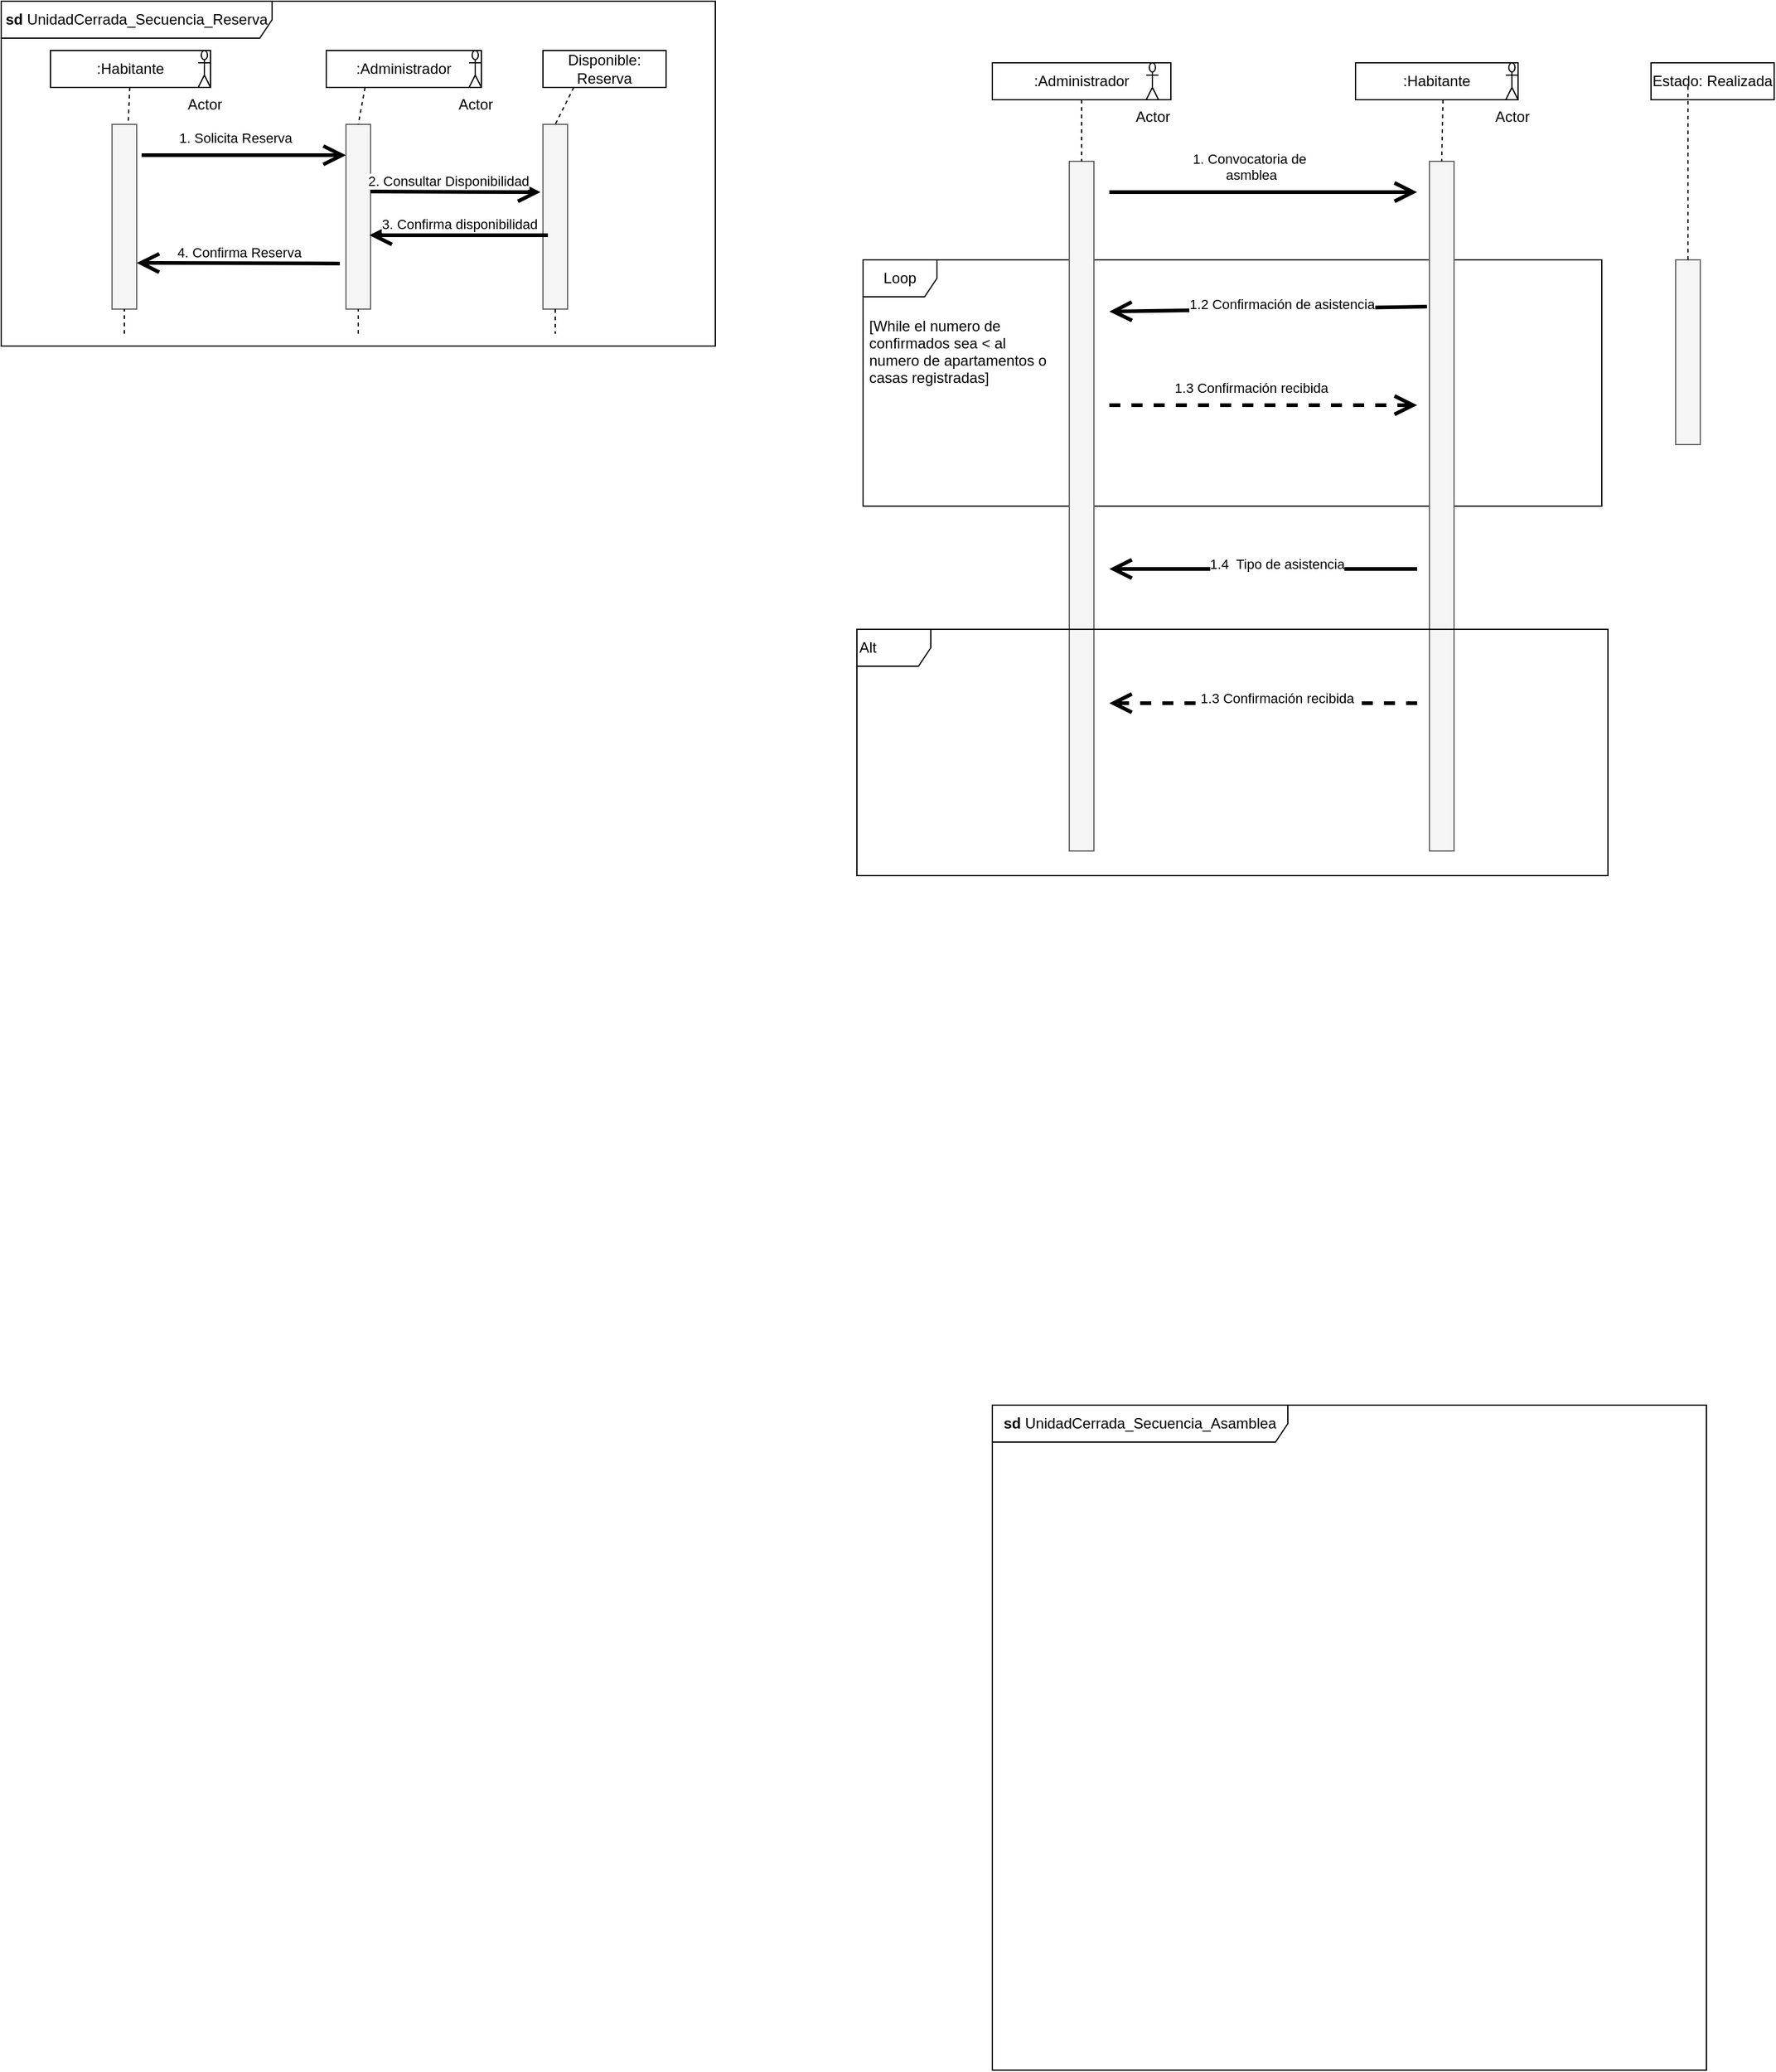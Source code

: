 <mxfile version="13.7.2" type="github" pages="5">
  <diagram id="IByfszgsPYmH7Z33qqJC" name="sd Reserva">
    <mxGraphModel dx="1102" dy="621" grid="1" gridSize="10" guides="1" tooltips="1" connect="1" arrows="1" fold="1" page="1" pageScale="1" pageWidth="827" pageHeight="1169" math="0" shadow="0">
      <root>
        <mxCell id="0" />
        <mxCell id="1" parent="0" />
        <mxCell id="T3ICBT90jM9kPvNU83P--27" value="Loop" style="shape=umlFrame;whiteSpace=wrap;html=1;" vertex="1" parent="1">
          <mxGeometry x="850" y="280" width="600" height="200" as="geometry" />
        </mxCell>
        <mxCell id="ECuL-u9GCJVW1QL4CKRL-1" value="&lt;b&gt;sd&lt;/b&gt; UnidadCerrada_Secuencia_Reserva" style="shape=umlFrame;whiteSpace=wrap;html=1;width=220;height=30;" vertex="1" parent="1">
          <mxGeometry x="150" y="70" width="580" height="280" as="geometry" />
        </mxCell>
        <mxCell id="ECuL-u9GCJVW1QL4CKRL-2" value=":Habitante" style="shape=rect;html=1;whiteSpace=wrap;align=center;" vertex="1" parent="1">
          <mxGeometry x="190" y="110" width="130" height="30" as="geometry" />
        </mxCell>
        <mxCell id="ECuL-u9GCJVW1QL4CKRL-3" value=":Administrador" style="shape=rect;html=1;whiteSpace=wrap;align=center;" vertex="1" parent="1">
          <mxGeometry x="414" y="110" width="126" height="30" as="geometry" />
        </mxCell>
        <mxCell id="ECuL-u9GCJVW1QL4CKRL-4" value="" style="shape=rect;fillColor=#f5f5f5;html=1;strokeColor=#666666;fontColor=#333333;" vertex="1" parent="1">
          <mxGeometry x="240" y="170" width="20" height="150" as="geometry" />
        </mxCell>
        <mxCell id="ECuL-u9GCJVW1QL4CKRL-5" value="" style="edgeStyle=none;dashed=1;endArrow=none;html=1;" edge="1" parent="1" source="ECuL-u9GCJVW1QL4CKRL-2" target="ECuL-u9GCJVW1QL4CKRL-4">
          <mxGeometry relative="1" as="geometry" />
        </mxCell>
        <mxCell id="ECuL-u9GCJVW1QL4CKRL-6" value="1. Solicita Reserva" style="edgeStyle=none;html=1;endArrow=open;endSize=12;strokeWidth=3;verticalAlign=bottom;entryX=0;entryY=0.167;entryDx=0;entryDy=0;entryPerimeter=0;exitX=1.2;exitY=0.167;exitDx=0;exitDy=0;exitPerimeter=0;" edge="1" parent="1" source="ECuL-u9GCJVW1QL4CKRL-4" target="ECuL-u9GCJVW1QL4CKRL-7">
          <mxGeometry x="-0.084" y="5" width="160" relative="1" as="geometry">
            <mxPoint x="260" y="240" as="sourcePoint" />
            <mxPoint x="420" y="240" as="targetPoint" />
            <mxPoint as="offset" />
          </mxGeometry>
        </mxCell>
        <mxCell id="ECuL-u9GCJVW1QL4CKRL-7" value="" style="shape=rect;fillColor=#f5f5f5;html=1;strokeColor=#666666;fontColor=#333333;" vertex="1" parent="1">
          <mxGeometry x="430" y="170" width="20" height="150" as="geometry" />
        </mxCell>
        <mxCell id="ECuL-u9GCJVW1QL4CKRL-8" value="" style="edgeStyle=none;dashed=1;endArrow=none;html=1;exitX=0.25;exitY=1;exitDx=0;exitDy=0;entryX=0.5;entryY=0;entryDx=0;entryDy=0;" edge="1" parent="1" source="ECuL-u9GCJVW1QL4CKRL-3" target="ECuL-u9GCJVW1QL4CKRL-7">
          <mxGeometry relative="1" as="geometry">
            <mxPoint x="260" y="150" as="sourcePoint" />
            <mxPoint x="439" y="160" as="targetPoint" />
          </mxGeometry>
        </mxCell>
        <mxCell id="ECuL-u9GCJVW1QL4CKRL-9" value="4. Confirma Reserva" style="edgeStyle=none;html=1;endArrow=open;endSize=12;strokeWidth=3;verticalAlign=bottom;entryX=1;entryY=0.75;entryDx=0;entryDy=0;" edge="1" parent="1" target="ECuL-u9GCJVW1QL4CKRL-4">
          <mxGeometry width="160" relative="1" as="geometry">
            <mxPoint x="425" y="283" as="sourcePoint" />
            <mxPoint x="450" y="370" as="targetPoint" />
          </mxGeometry>
        </mxCell>
        <mxCell id="ECuL-u9GCJVW1QL4CKRL-10" value="Disponible: Reserva" style="shape=rect;html=1;whiteSpace=wrap;align=center;" vertex="1" parent="1">
          <mxGeometry x="590" y="110" width="100" height="30" as="geometry" />
        </mxCell>
        <mxCell id="ECuL-u9GCJVW1QL4CKRL-11" value="" style="shape=rect;fillColor=#f5f5f5;html=1;strokeColor=#666666;fontColor=#333333;" vertex="1" parent="1">
          <mxGeometry x="590" y="170" width="20" height="150" as="geometry" />
        </mxCell>
        <mxCell id="ECuL-u9GCJVW1QL4CKRL-12" value="" style="edgeStyle=none;dashed=1;endArrow=none;html=1;exitX=0.25;exitY=1;exitDx=0;exitDy=0;entryX=0.5;entryY=0;entryDx=0;entryDy=0;" edge="1" parent="1" source="ECuL-u9GCJVW1QL4CKRL-10" target="ECuL-u9GCJVW1QL4CKRL-11">
          <mxGeometry relative="1" as="geometry">
            <mxPoint x="406" y="150" as="sourcePoint" />
            <mxPoint x="585" y="160" as="targetPoint" />
          </mxGeometry>
        </mxCell>
        <mxCell id="ECuL-u9GCJVW1QL4CKRL-13" value="2. Consultar Disponibilidad" style="edgeStyle=none;html=1;endArrow=open;endSize=12;strokeWidth=3;verticalAlign=bottom;entryX=-0.1;entryY=0.367;entryDx=0;entryDy=0;entryPerimeter=0;" edge="1" parent="1" target="ECuL-u9GCJVW1QL4CKRL-11">
          <mxGeometry x="-0.077" width="160" relative="1" as="geometry">
            <mxPoint x="450" y="224.5" as="sourcePoint" />
            <mxPoint x="580" y="224.5" as="targetPoint" />
            <mxPoint as="offset" />
          </mxGeometry>
        </mxCell>
        <mxCell id="ECuL-u9GCJVW1QL4CKRL-14" value="3. Confirma disponibilidad" style="edgeStyle=none;html=1;endArrow=open;endSize=12;strokeWidth=3;verticalAlign=bottom;entryX=0.95;entryY=0.6;entryDx=0;entryDy=0;entryPerimeter=0;exitX=0.2;exitY=0.6;exitDx=0;exitDy=0;exitPerimeter=0;" edge="1" parent="1" source="ECuL-u9GCJVW1QL4CKRL-11" target="ECuL-u9GCJVW1QL4CKRL-7">
          <mxGeometry width="160" relative="1" as="geometry">
            <mxPoint x="500" y="220" as="sourcePoint" />
            <mxPoint x="660" y="220" as="targetPoint" />
          </mxGeometry>
        </mxCell>
        <mxCell id="T3ICBT90jM9kPvNU83P--1" value="Actor" style="shape=umlActor;verticalLabelPosition=bottom;verticalAlign=top;html=1;outlineConnect=0;" vertex="1" parent="1">
          <mxGeometry x="310" y="110" width="10" height="30" as="geometry" />
        </mxCell>
        <mxCell id="T3ICBT90jM9kPvNU83P--2" value="Actor" style="shape=umlActor;verticalLabelPosition=bottom;verticalAlign=top;html=1;outlineConnect=0;" vertex="1" parent="1">
          <mxGeometry x="530" y="110" width="10" height="30" as="geometry" />
        </mxCell>
        <mxCell id="T3ICBT90jM9kPvNU83P--3" value="&lt;b&gt;sd&lt;/b&gt; UnidadCerrada_Secuencia_Asamblea" style="shape=umlFrame;whiteSpace=wrap;html=1;width=240;height=30;" vertex="1" parent="1">
          <mxGeometry x="955" y="1210" width="580" height="540" as="geometry" />
        </mxCell>
        <mxCell id="T3ICBT90jM9kPvNU83P--4" value=":Administrador" style="shape=rect;html=1;whiteSpace=wrap;align=center;" vertex="1" parent="1">
          <mxGeometry x="955" y="120" width="145" height="30" as="geometry" />
        </mxCell>
        <mxCell id="T3ICBT90jM9kPvNU83P--5" value=":Habitante" style="shape=rect;html=1;whiteSpace=wrap;align=center;" vertex="1" parent="1">
          <mxGeometry x="1250" y="120" width="132" height="30" as="geometry" />
        </mxCell>
        <mxCell id="T3ICBT90jM9kPvNU83P--6" value="" style="shape=rect;html=1;fillColor=#f5f5f5;strokeColor=#666666;fontColor=#333333;" vertex="1" parent="1">
          <mxGeometry x="1017.5" y="200" width="20" height="560" as="geometry" />
        </mxCell>
        <mxCell id="T3ICBT90jM9kPvNU83P--7" value="" style="edgeStyle=none;dashed=1;endArrow=none;html=1;" edge="1" parent="1" source="T3ICBT90jM9kPvNU83P--4" target="T3ICBT90jM9kPvNU83P--6">
          <mxGeometry relative="1" as="geometry" />
        </mxCell>
        <mxCell id="T3ICBT90jM9kPvNU83P--8" value="1. Convocatoria de&amp;nbsp;&lt;br&gt;asmblea" style="edgeStyle=none;html=1;endArrow=open;endSize=12;strokeWidth=3;verticalAlign=bottom;" edge="1" parent="1">
          <mxGeometry x="-0.084" y="5" width="160" relative="1" as="geometry">
            <mxPoint x="1050" y="225" as="sourcePoint" />
            <mxPoint x="1300" y="225" as="targetPoint" />
            <mxPoint as="offset" />
          </mxGeometry>
        </mxCell>
        <mxCell id="T3ICBT90jM9kPvNU83P--9" value="" style="shape=rect;html=1;fillColor=#f5f5f5;strokeColor=#666666;fontColor=#333333;" vertex="1" parent="1">
          <mxGeometry x="1310" y="200" width="20" height="560" as="geometry" />
        </mxCell>
        <mxCell id="T3ICBT90jM9kPvNU83P--10" value="" style="edgeStyle=none;dashed=1;endArrow=none;html=1;exitX=0.25;exitY=1;exitDx=0;exitDy=0;entryX=0.5;entryY=0;entryDx=0;entryDy=0;" edge="1" parent="1" target="T3ICBT90jM9kPvNU83P--9">
          <mxGeometry relative="1" as="geometry">
            <mxPoint x="1321" y="150" as="sourcePoint" />
            <mxPoint x="1319" y="170" as="targetPoint" />
          </mxGeometry>
        </mxCell>
        <mxCell id="T3ICBT90jM9kPvNU83P--12" value="Estado: Realizada" style="shape=rect;html=1;whiteSpace=wrap;align=center;" vertex="1" parent="1">
          <mxGeometry x="1490" y="120" width="100" height="30" as="geometry" />
        </mxCell>
        <mxCell id="T3ICBT90jM9kPvNU83P--13" value="" style="shape=rect;fillColor=#f5f5f5;html=1;strokeColor=#666666;fontColor=#333333;" vertex="1" parent="1">
          <mxGeometry x="1510" y="280" width="20" height="150" as="geometry" />
        </mxCell>
        <mxCell id="T3ICBT90jM9kPvNU83P--14" value="" style="edgeStyle=none;dashed=1;endArrow=none;html=1;entryX=0.5;entryY=0;entryDx=0;entryDy=0;" edge="1" parent="1" target="T3ICBT90jM9kPvNU83P--13">
          <mxGeometry relative="1" as="geometry">
            <mxPoint x="1520" y="139" as="sourcePoint" />
            <mxPoint x="1465" y="170" as="targetPoint" />
          </mxGeometry>
        </mxCell>
        <mxCell id="T3ICBT90jM9kPvNU83P--17" value="Actor" style="shape=umlActor;verticalLabelPosition=bottom;verticalAlign=top;html=1;outlineConnect=0;" vertex="1" parent="1">
          <mxGeometry x="1080" y="120" width="10" height="30" as="geometry" />
        </mxCell>
        <mxCell id="T3ICBT90jM9kPvNU83P--18" value="Actor" style="shape=umlActor;verticalLabelPosition=bottom;verticalAlign=top;html=1;outlineConnect=0;" vertex="1" parent="1">
          <mxGeometry x="1372" y="120" width="10" height="30" as="geometry" />
        </mxCell>
        <mxCell id="T3ICBT90jM9kPvNU83P--21" value="" style="edgeStyle=none;dashed=1;endArrow=none;html=1;entryX=0.5;entryY=1;entryDx=0;entryDy=0;" edge="1" parent="1" target="ECuL-u9GCJVW1QL4CKRL-4">
          <mxGeometry relative="1" as="geometry">
            <mxPoint x="250" y="340" as="sourcePoint" />
            <mxPoint x="263.125" y="180" as="targetPoint" />
          </mxGeometry>
        </mxCell>
        <mxCell id="T3ICBT90jM9kPvNU83P--22" value="" style="edgeStyle=none;dashed=1;endArrow=none;html=1;entryX=0.5;entryY=1;entryDx=0;entryDy=0;" edge="1" parent="1" target="ECuL-u9GCJVW1QL4CKRL-7">
          <mxGeometry relative="1" as="geometry">
            <mxPoint x="440" y="340" as="sourcePoint" />
            <mxPoint x="273.125" y="190" as="targetPoint" />
          </mxGeometry>
        </mxCell>
        <mxCell id="T3ICBT90jM9kPvNU83P--23" value="" style="edgeStyle=none;dashed=1;endArrow=none;html=1;exitX=0.5;exitY=1;exitDx=0;exitDy=0;" edge="1" parent="1" source="ECuL-u9GCJVW1QL4CKRL-11">
          <mxGeometry relative="1" as="geometry">
            <mxPoint x="284.375" y="170" as="sourcePoint" />
            <mxPoint x="600" y="340" as="targetPoint" />
          </mxGeometry>
        </mxCell>
        <mxCell id="T3ICBT90jM9kPvNU83P--26" value="1.2 Confirmación de asistencia" style="edgeStyle=none;html=1;endArrow=open;endSize=12;strokeWidth=3;verticalAlign=bottom;" edge="1" parent="1">
          <mxGeometry x="-0.084" y="5" width="160" relative="1" as="geometry">
            <mxPoint x="1308" y="318" as="sourcePoint" />
            <mxPoint x="1050" y="322" as="targetPoint" />
            <mxPoint as="offset" />
          </mxGeometry>
        </mxCell>
        <mxCell id="T3ICBT90jM9kPvNU83P--28" value="[While el numero de &#xa;confirmados sea &lt; al &#xa;numero de apartamentos o&#xa;casas registradas]  " style="text;align=left;fontStyle=0;verticalAlign=top;spacingLeft=3;spacingRight=3;strokeColor=none;rotatable=0;points=[[0,0.5],[1,0.5]];portConstraint=eastwest;" vertex="1" parent="1">
          <mxGeometry x="850" y="320" width="170" height="150" as="geometry" />
        </mxCell>
        <mxCell id="T3ICBT90jM9kPvNU83P--29" value="1.3 Confirmación recibida" style="edgeStyle=none;html=1;endArrow=open;endSize=12;strokeWidth=3;verticalAlign=bottom;dashed=1;" edge="1" parent="1">
          <mxGeometry x="-0.084" y="5" width="160" relative="1" as="geometry">
            <mxPoint x="1050" y="398" as="sourcePoint" />
            <mxPoint x="1300" y="398" as="targetPoint" />
            <mxPoint as="offset" />
          </mxGeometry>
        </mxCell>
        <mxCell id="T3ICBT90jM9kPvNU83P--30" value="Alt" style="shape=umlFrame;whiteSpace=wrap;html=1;align=left;" vertex="1" parent="1">
          <mxGeometry x="845" y="580" width="610" height="200" as="geometry" />
        </mxCell>
        <mxCell id="T3ICBT90jM9kPvNU83P--31" value="1.4&amp;nbsp; Tipo de asistencia" style="edgeStyle=none;html=1;endArrow=open;endSize=12;strokeWidth=3;verticalAlign=bottom;" edge="1" parent="1">
          <mxGeometry x="-0.084" y="5" width="160" relative="1" as="geometry">
            <mxPoint x="1300" y="531" as="sourcePoint" />
            <mxPoint x="1050" y="531" as="targetPoint" />
            <mxPoint as="offset" />
          </mxGeometry>
        </mxCell>
        <mxCell id="T3ICBT90jM9kPvNU83P--32" value="1.3 Confirmación recibida" style="edgeStyle=none;html=1;endArrow=open;endSize=12;strokeWidth=3;verticalAlign=bottom;dashed=1;exitX=0.746;exitY=0.3;exitDx=0;exitDy=0;exitPerimeter=0;entryX=0.336;entryY=0.3;entryDx=0;entryDy=0;entryPerimeter=0;" edge="1" parent="1" source="T3ICBT90jM9kPvNU83P--30" target="T3ICBT90jM9kPvNU83P--30">
          <mxGeometry x="-0.084" y="5" width="160" relative="1" as="geometry">
            <mxPoint x="1060" y="408" as="sourcePoint" />
            <mxPoint x="1310" y="408" as="targetPoint" />
            <mxPoint as="offset" />
          </mxGeometry>
        </mxCell>
      </root>
    </mxGraphModel>
  </diagram>
  <diagram id="yh-tzPzn17W5D8__4sHy" name="sd Cancela Reserva">
    <mxGraphModel grid="1" gridSize="10" guides="1" tooltips="1" connect="1" arrows="1" page="1" fold="1" pageScale="1" pageWidth="827" pageHeight="1169" math="0" shadow="0">
      <root>
        <mxCell id="wSqZqBclXX3DSsfDVTRR-0" />
        <mxCell id="wSqZqBclXX3DSsfDVTRR-1" parent="wSqZqBclXX3DSsfDVTRR-0" />
        <mxCell id="mDjAnLP5M4NBwBjSUuuq-0" value="sd UnidadCerrada_SecuenciaCancelaReserva" style="shape=umlFrame;whiteSpace=wrap;html=1;width=270;height=30;" vertex="1" parent="wSqZqBclXX3DSsfDVTRR-1">
          <mxGeometry x="190" y="70" width="580" height="300" as="geometry" />
        </mxCell>
        <mxCell id="mDjAnLP5M4NBwBjSUuuq-1" value=":Arrendatario" style="shape=rect;html=1;whiteSpace=wrap;align=center;" vertex="1" parent="wSqZqBclXX3DSsfDVTRR-1">
          <mxGeometry x="200" y="110" width="100" height="30" as="geometry" />
        </mxCell>
        <mxCell id="mDjAnLP5M4NBwBjSUuuq-2" value=":Administrador" style="shape=rect;html=1;whiteSpace=wrap;align=center;" vertex="1" parent="wSqZqBclXX3DSsfDVTRR-1">
          <mxGeometry x="414" y="110" width="100" height="30" as="geometry" />
        </mxCell>
        <mxCell id="mDjAnLP5M4NBwBjSUuuq-3" value="" style="shape=rect;fillColor=#eeeeee;html=1;" vertex="1" parent="wSqZqBclXX3DSsfDVTRR-1">
          <mxGeometry x="240" y="170" width="20" height="170" as="geometry" />
        </mxCell>
        <mxCell id="mDjAnLP5M4NBwBjSUuuq-4" value="" style="edgeStyle=none;dashed=1;endArrow=none;html=1;" edge="1" parent="wSqZqBclXX3DSsfDVTRR-1" source="mDjAnLP5M4NBwBjSUuuq-1" target="mDjAnLP5M4NBwBjSUuuq-3">
          <mxGeometry relative="1" as="geometry" />
        </mxCell>
        <mxCell id="mDjAnLP5M4NBwBjSUuuq-5" value="1. Solicita cancelación de reserva" style="edgeStyle=none;html=1;endArrow=open;endSize=12;strokeWidth=3;verticalAlign=bottom;entryX=0;entryY=0.167;entryDx=0;entryDy=0;entryPerimeter=0;exitX=1.2;exitY=0.167;exitDx=0;exitDy=0;exitPerimeter=0;" edge="1" parent="wSqZqBclXX3DSsfDVTRR-1" source="mDjAnLP5M4NBwBjSUuuq-3" target="mDjAnLP5M4NBwBjSUuuq-6">
          <mxGeometry x="-0.084" y="5" width="160" relative="1" as="geometry">
            <mxPoint x="260" y="240" as="sourcePoint" />
            <mxPoint x="420" y="240" as="targetPoint" />
            <mxPoint as="offset" />
          </mxGeometry>
        </mxCell>
        <mxCell id="mDjAnLP5M4NBwBjSUuuq-6" value="" style="shape=rect;fillColor=#eeeeee;html=1;" vertex="1" parent="wSqZqBclXX3DSsfDVTRR-1">
          <mxGeometry x="430" y="170" width="20" height="170" as="geometry" />
        </mxCell>
        <mxCell id="mDjAnLP5M4NBwBjSUuuq-7" value="" style="edgeStyle=none;dashed=1;endArrow=none;html=1;exitX=0.25;exitY=1;exitDx=0;exitDy=0;entryX=0.5;entryY=0;entryDx=0;entryDy=0;" edge="1" parent="wSqZqBclXX3DSsfDVTRR-1" source="mDjAnLP5M4NBwBjSUuuq-2" target="mDjAnLP5M4NBwBjSUuuq-6">
          <mxGeometry relative="1" as="geometry">
            <mxPoint x="260" y="150" as="sourcePoint" />
            <mxPoint x="439" y="160" as="targetPoint" />
          </mxGeometry>
        </mxCell>
        <mxCell id="mDjAnLP5M4NBwBjSUuuq-8" value="6. Informa cancelación" style="edgeStyle=none;html=1;endArrow=open;endSize=12;strokeWidth=3;verticalAlign=bottom;entryX=1;entryY=1;entryDx=0;entryDy=0;exitX=0;exitY=1;exitDx=0;exitDy=0;" edge="1" parent="wSqZqBclXX3DSsfDVTRR-1" source="mDjAnLP5M4NBwBjSUuuq-6" target="mDjAnLP5M4NBwBjSUuuq-3">
          <mxGeometry x="0.15" y="27" width="160" relative="1" as="geometry">
            <mxPoint x="425" y="320" as="sourcePoint" />
            <mxPoint x="450" y="370" as="targetPoint" />
            <Array as="points" />
            <mxPoint as="offset" />
          </mxGeometry>
        </mxCell>
        <mxCell id="mDjAnLP5M4NBwBjSUuuq-9" value="No Disponible: Reserva" style="shape=rect;html=1;whiteSpace=wrap;align=center;" vertex="1" parent="wSqZqBclXX3DSsfDVTRR-1">
          <mxGeometry x="570" y="110" width="100" height="30" as="geometry" />
        </mxCell>
        <mxCell id="mDjAnLP5M4NBwBjSUuuq-10" value="" style="shape=rect;fillColor=#eeeeee;html=1;" vertex="1" parent="wSqZqBclXX3DSsfDVTRR-1">
          <mxGeometry x="590" y="170" width="20" height="150" as="geometry" />
        </mxCell>
        <mxCell id="mDjAnLP5M4NBwBjSUuuq-11" value="" style="edgeStyle=none;dashed=1;endArrow=none;html=1;exitX=0.25;exitY=1;exitDx=0;exitDy=0;entryX=0.5;entryY=0;entryDx=0;entryDy=0;" edge="1" parent="wSqZqBclXX3DSsfDVTRR-1" source="mDjAnLP5M4NBwBjSUuuq-9" target="mDjAnLP5M4NBwBjSUuuq-10">
          <mxGeometry relative="1" as="geometry">
            <mxPoint x="406" y="150" as="sourcePoint" />
            <mxPoint x="585" y="160" as="targetPoint" />
          </mxGeometry>
        </mxCell>
        <mxCell id="mDjAnLP5M4NBwBjSUuuq-12" value="2. Consulta reserva" style="edgeStyle=none;html=1;endArrow=open;endSize=12;strokeWidth=3;verticalAlign=bottom;entryX=-0.1;entryY=0.367;entryDx=0;entryDy=0;entryPerimeter=0;" edge="1" parent="wSqZqBclXX3DSsfDVTRR-1" target="mDjAnLP5M4NBwBjSUuuq-10">
          <mxGeometry x="-0.077" width="160" relative="1" as="geometry">
            <mxPoint x="450" y="224.5" as="sourcePoint" />
            <mxPoint x="580" y="224.5" as="targetPoint" />
            <mxPoint as="offset" />
          </mxGeometry>
        </mxCell>
        <mxCell id="mDjAnLP5M4NBwBjSUuuq-13" value="3. Confirma reserva" style="edgeStyle=none;html=1;endArrow=open;endSize=12;strokeWidth=3;verticalAlign=bottom;entryX=1;entryY=0.529;entryDx=0;entryDy=0;exitX=0.2;exitY=0.6;exitDx=0;exitDy=0;exitPerimeter=0;entryPerimeter=0;" edge="1" parent="wSqZqBclXX3DSsfDVTRR-1" source="mDjAnLP5M4NBwBjSUuuq-10" target="mDjAnLP5M4NBwBjSUuuq-6">
          <mxGeometry width="160" relative="1" as="geometry">
            <mxPoint x="500" y="220" as="sourcePoint" />
            <mxPoint x="660" y="220" as="targetPoint" />
          </mxGeometry>
        </mxCell>
        <mxCell id="mDjAnLP5M4NBwBjSUuuq-14" value="4. Actualiza cancelación" style="edgeStyle=none;html=1;endArrow=open;endSize=12;strokeWidth=3;verticalAlign=bottom;" edge="1" parent="wSqZqBclXX3DSsfDVTRR-1">
          <mxGeometry x="-0.143" y="-20" width="160" relative="1" as="geometry">
            <mxPoint x="450" y="290" as="sourcePoint" />
            <mxPoint x="590" y="290" as="targetPoint" />
            <mxPoint as="offset" />
          </mxGeometry>
        </mxCell>
        <mxCell id="mDjAnLP5M4NBwBjSUuuq-15" value="5. Confirma Disponibilidad" style="edgeStyle=none;html=1;endArrow=open;endSize=12;strokeWidth=3;verticalAlign=bottom;exitX=-0.2;exitY=0.96;exitDx=0;exitDy=0;exitPerimeter=0;" edge="1" parent="wSqZqBclXX3DSsfDVTRR-1" source="mDjAnLP5M4NBwBjSUuuq-10">
          <mxGeometry x="-0.015" y="23" width="160" relative="1" as="geometry">
            <mxPoint x="230" y="430" as="sourcePoint" />
            <mxPoint x="450" y="314" as="targetPoint" />
            <mxPoint as="offset" />
          </mxGeometry>
        </mxCell>
      </root>
    </mxGraphModel>
  </diagram>
  <diagram id="zQn1iesokthTSKD0T2hZ" name="sd Registra Usuario">
    <mxGraphModel dx="1108" dy="482" grid="1" gridSize="10" guides="1" tooltips="1" connect="1" arrows="1" fold="1" page="1" pageScale="1" pageWidth="827" pageHeight="1169" math="0" shadow="0">
      <root>
        <mxCell id="6NzbD9gAisI1Vw0t7Wcz-0" />
        <mxCell id="6NzbD9gAisI1Vw0t7Wcz-1" parent="6NzbD9gAisI1Vw0t7Wcz-0" />
        <mxCell id="6NzbD9gAisI1Vw0t7Wcz-35" value="sd UnidadCerrada_Registra Usuario" style="shape=umlFrame;whiteSpace=wrap;html=1;width=270;height=30;" vertex="1" parent="6NzbD9gAisI1Vw0t7Wcz-1">
          <mxGeometry x="190" y="70" width="580" height="340" as="geometry" />
        </mxCell>
        <mxCell id="6NzbD9gAisI1Vw0t7Wcz-36" value=":Usuario" style="shape=rect;html=1;whiteSpace=wrap;align=center;" vertex="1" parent="6NzbD9gAisI1Vw0t7Wcz-1">
          <mxGeometry x="200" y="110" width="100" height="30" as="geometry" />
        </mxCell>
        <mxCell id="6NzbD9gAisI1Vw0t7Wcz-37" value=":Plataforma" style="shape=rect;html=1;whiteSpace=wrap;align=center;" vertex="1" parent="6NzbD9gAisI1Vw0t7Wcz-1">
          <mxGeometry x="414" y="110" width="100" height="30" as="geometry" />
        </mxCell>
        <mxCell id="6NzbD9gAisI1Vw0t7Wcz-38" value="" style="shape=rect;fillColor=#eeeeee;html=1;" vertex="1" parent="6NzbD9gAisI1Vw0t7Wcz-1">
          <mxGeometry x="240" y="170" width="20" height="210" as="geometry" />
        </mxCell>
        <mxCell id="6NzbD9gAisI1Vw0t7Wcz-39" value="" style="edgeStyle=none;dashed=1;endArrow=none;html=1;" edge="1" parent="6NzbD9gAisI1Vw0t7Wcz-1" source="6NzbD9gAisI1Vw0t7Wcz-36" target="6NzbD9gAisI1Vw0t7Wcz-38">
          <mxGeometry relative="1" as="geometry" />
        </mxCell>
        <mxCell id="6NzbD9gAisI1Vw0t7Wcz-40" value="1. Solicita registro" style="edgeStyle=none;html=1;endArrow=open;endSize=12;strokeWidth=3;verticalAlign=bottom;entryX=-0.05;entryY=0.11;entryDx=0;entryDy=0;entryPerimeter=0;" edge="1" parent="6NzbD9gAisI1Vw0t7Wcz-1" target="6NzbD9gAisI1Vw0t7Wcz-41">
          <mxGeometry x="-0.084" y="5" width="160" relative="1" as="geometry">
            <mxPoint x="264" y="193" as="sourcePoint" />
            <mxPoint x="420" y="240" as="targetPoint" />
            <mxPoint as="offset" />
          </mxGeometry>
        </mxCell>
        <mxCell id="6NzbD9gAisI1Vw0t7Wcz-41" value="" style="shape=rect;fillColor=#eeeeee;html=1;" vertex="1" parent="6NzbD9gAisI1Vw0t7Wcz-1">
          <mxGeometry x="430" y="170" width="20" height="210" as="geometry" />
        </mxCell>
        <mxCell id="6NzbD9gAisI1Vw0t7Wcz-42" value="" style="edgeStyle=none;dashed=1;endArrow=none;html=1;exitX=0.25;exitY=1;exitDx=0;exitDy=0;entryX=0.5;entryY=0;entryDx=0;entryDy=0;" edge="1" parent="6NzbD9gAisI1Vw0t7Wcz-1" source="6NzbD9gAisI1Vw0t7Wcz-37" target="6NzbD9gAisI1Vw0t7Wcz-41">
          <mxGeometry relative="1" as="geometry">
            <mxPoint x="260" y="150" as="sourcePoint" />
            <mxPoint x="439" y="160" as="targetPoint" />
          </mxGeometry>
        </mxCell>
        <mxCell id="6NzbD9gAisI1Vw0t7Wcz-43" value="Disponible: Usuarios" style="shape=rect;html=1;whiteSpace=wrap;align=center;" vertex="1" parent="6NzbD9gAisI1Vw0t7Wcz-1">
          <mxGeometry x="570" y="110" width="100" height="30" as="geometry" />
        </mxCell>
        <mxCell id="6NzbD9gAisI1Vw0t7Wcz-44" value="" style="shape=rect;fillColor=#eeeeee;html=1;" vertex="1" parent="6NzbD9gAisI1Vw0t7Wcz-1">
          <mxGeometry x="590" y="170" width="20" height="170" as="geometry" />
        </mxCell>
        <mxCell id="6NzbD9gAisI1Vw0t7Wcz-45" value="" style="edgeStyle=none;dashed=1;endArrow=none;html=1;exitX=0.25;exitY=1;exitDx=0;exitDy=0;entryX=0.5;entryY=0;entryDx=0;entryDy=0;" edge="1" parent="6NzbD9gAisI1Vw0t7Wcz-1" source="6NzbD9gAisI1Vw0t7Wcz-43" target="6NzbD9gAisI1Vw0t7Wcz-44">
          <mxGeometry relative="1" as="geometry">
            <mxPoint x="406" y="150" as="sourcePoint" />
            <mxPoint x="585" y="160" as="targetPoint" />
          </mxGeometry>
        </mxCell>
        <mxCell id="6NzbD9gAisI1Vw0t7Wcz-46" value="2. Despliega formulario" style="edgeStyle=none;html=1;endArrow=open;endSize=12;strokeWidth=3;verticalAlign=bottom;exitX=0;exitY=0.25;exitDx=0;exitDy=0;" edge="1" parent="6NzbD9gAisI1Vw0t7Wcz-1" source="6NzbD9gAisI1Vw0t7Wcz-41">
          <mxGeometry width="160" relative="1" as="geometry">
            <mxPoint x="330" y="250" as="sourcePoint" />
            <mxPoint x="260" y="223" as="targetPoint" />
          </mxGeometry>
        </mxCell>
        <mxCell id="6NzbD9gAisI1Vw0t7Wcz-47" value="3. Completa formulario y envía" style="edgeStyle=none;html=1;endArrow=open;endSize=12;strokeWidth=3;verticalAlign=bottom;entryX=0;entryY=0.405;entryDx=0;entryDy=0;entryPerimeter=0;exitX=1.15;exitY=0.41;exitDx=0;exitDy=0;exitPerimeter=0;" edge="1" parent="6NzbD9gAisI1Vw0t7Wcz-1" source="6NzbD9gAisI1Vw0t7Wcz-38" target="6NzbD9gAisI1Vw0t7Wcz-41">
          <mxGeometry width="160" relative="1" as="geometry">
            <mxPoint x="270" y="260" as="sourcePoint" />
            <mxPoint x="430" y="260" as="targetPoint" />
          </mxGeometry>
        </mxCell>
        <mxCell id="6NzbD9gAisI1Vw0t7Wcz-48" value="4. Consulta si usuario existe" style="edgeStyle=none;html=1;endArrow=open;endSize=12;strokeWidth=3;verticalAlign=bottom;" edge="1" parent="6NzbD9gAisI1Vw0t7Wcz-1">
          <mxGeometry width="160" relative="1" as="geometry">
            <mxPoint x="450" y="280" as="sourcePoint" />
            <mxPoint x="590" y="280" as="targetPoint" />
          </mxGeometry>
        </mxCell>
        <mxCell id="6NzbD9gAisI1Vw0t7Wcz-49" value="5. Reporta usuario nuevo" style="edgeStyle=none;html=1;endArrow=open;endSize=12;strokeWidth=3;verticalAlign=bottom;entryX=1;entryY=0.75;entryDx=0;entryDy=0;exitX=0.05;exitY=0.935;exitDx=0;exitDy=0;exitPerimeter=0;" edge="1" parent="6NzbD9gAisI1Vw0t7Wcz-1" source="6NzbD9gAisI1Vw0t7Wcz-44" target="6NzbD9gAisI1Vw0t7Wcz-41">
          <mxGeometry width="160" relative="1" as="geometry">
            <mxPoint x="470" y="360" as="sourcePoint" />
            <mxPoint x="630" y="360" as="targetPoint" />
          </mxGeometry>
        </mxCell>
        <mxCell id="6NzbD9gAisI1Vw0t7Wcz-50" value="6. Confirma usuario nuevo" style="edgeStyle=none;html=1;endArrow=open;endSize=12;strokeWidth=3;verticalAlign=bottom;entryX=1.1;entryY=0.948;entryDx=0;entryDy=0;entryPerimeter=0;" edge="1" parent="6NzbD9gAisI1Vw0t7Wcz-1" target="6NzbD9gAisI1Vw0t7Wcz-38">
          <mxGeometry width="160" relative="1" as="geometry">
            <mxPoint x="428" y="369" as="sourcePoint" />
            <mxPoint x="660" y="390" as="targetPoint" />
          </mxGeometry>
        </mxCell>
      </root>
    </mxGraphModel>
  </diagram>
  <diagram id="9ChIn9X5qMWzfroxfza_" name="sd Reporta">
    <mxGraphModel dx="1108" dy="482" grid="1" gridSize="10" guides="1" tooltips="1" connect="1" arrows="1" fold="1" page="1" pageScale="1" pageWidth="827" pageHeight="1169" math="0" shadow="0">
      <root>
        <mxCell id="AlTiR5gCa2WaLxxdo8Vd-0" />
        <mxCell id="AlTiR5gCa2WaLxxdo8Vd-1" parent="AlTiR5gCa2WaLxxdo8Vd-0" />
        <mxCell id="AlTiR5gCa2WaLxxdo8Vd-2" value="Sd UnidadCerrada_SecuenciaReporta" style="shape=umlFrame;whiteSpace=wrap;html=1;width=270;height=30;" vertex="1" parent="AlTiR5gCa2WaLxxdo8Vd-1">
          <mxGeometry x="190" y="70" width="580" height="410" as="geometry" />
        </mxCell>
        <mxCell id="AlTiR5gCa2WaLxxdo8Vd-3" value=":Usuario" style="shape=rect;html=1;whiteSpace=wrap;align=center;" vertex="1" parent="AlTiR5gCa2WaLxxdo8Vd-1">
          <mxGeometry x="200" y="110" width="100" height="30" as="geometry" />
        </mxCell>
        <mxCell id="AlTiR5gCa2WaLxxdo8Vd-4" value=":Plataforma" style="shape=rect;html=1;whiteSpace=wrap;align=center;" vertex="1" parent="AlTiR5gCa2WaLxxdo8Vd-1">
          <mxGeometry x="414" y="110" width="100" height="30" as="geometry" />
        </mxCell>
        <mxCell id="AlTiR5gCa2WaLxxdo8Vd-5" value="" style="shape=rect;fillColor=#eeeeee;html=1;" vertex="1" parent="AlTiR5gCa2WaLxxdo8Vd-1">
          <mxGeometry x="240" y="170" width="20" height="210" as="geometry" />
        </mxCell>
        <mxCell id="AlTiR5gCa2WaLxxdo8Vd-6" value="" style="edgeStyle=none;dashed=1;endArrow=none;html=1;" edge="1" parent="AlTiR5gCa2WaLxxdo8Vd-1" source="AlTiR5gCa2WaLxxdo8Vd-3" target="AlTiR5gCa2WaLxxdo8Vd-5">
          <mxGeometry relative="1" as="geometry" />
        </mxCell>
        <mxCell id="AlTiR5gCa2WaLxxdo8Vd-7" value="1. Solicita reporte" style="edgeStyle=none;html=1;endArrow=open;endSize=12;strokeWidth=3;verticalAlign=bottom;entryX=-0.05;entryY=0.11;entryDx=0;entryDy=0;entryPerimeter=0;" edge="1" parent="AlTiR5gCa2WaLxxdo8Vd-1" target="AlTiR5gCa2WaLxxdo8Vd-8">
          <mxGeometry x="-0.084" y="5" width="160" relative="1" as="geometry">
            <mxPoint x="264" y="193" as="sourcePoint" />
            <mxPoint x="420" y="240" as="targetPoint" />
            <mxPoint as="offset" />
          </mxGeometry>
        </mxCell>
        <mxCell id="AlTiR5gCa2WaLxxdo8Vd-8" value="" style="shape=rect;fillColor=#eeeeee;html=1;" vertex="1" parent="AlTiR5gCa2WaLxxdo8Vd-1">
          <mxGeometry x="430" y="170" width="20" height="210" as="geometry" />
        </mxCell>
        <mxCell id="AlTiR5gCa2WaLxxdo8Vd-9" value="" style="edgeStyle=none;dashed=1;endArrow=none;html=1;exitX=0.25;exitY=1;exitDx=0;exitDy=0;entryX=0.5;entryY=0;entryDx=0;entryDy=0;" edge="1" parent="AlTiR5gCa2WaLxxdo8Vd-1" source="AlTiR5gCa2WaLxxdo8Vd-4" target="AlTiR5gCa2WaLxxdo8Vd-8">
          <mxGeometry relative="1" as="geometry">
            <mxPoint x="260" y="150" as="sourcePoint" />
            <mxPoint x="439" y="160" as="targetPoint" />
          </mxGeometry>
        </mxCell>
        <mxCell id="AlTiR5gCa2WaLxxdo8Vd-10" value="Disponible: Reportes" style="shape=rect;html=1;whiteSpace=wrap;align=center;" vertex="1" parent="AlTiR5gCa2WaLxxdo8Vd-1">
          <mxGeometry x="590" y="110" width="100" height="30" as="geometry" />
        </mxCell>
        <mxCell id="AlTiR5gCa2WaLxxdo8Vd-11" value="" style="shape=rect;fillColor=#eeeeee;html=1;" vertex="1" parent="AlTiR5gCa2WaLxxdo8Vd-1">
          <mxGeometry x="610" y="170" width="20" height="170" as="geometry" />
        </mxCell>
        <mxCell id="AlTiR5gCa2WaLxxdo8Vd-12" value="" style="edgeStyle=none;dashed=1;endArrow=none;html=1;exitX=0.25;exitY=1;exitDx=0;exitDy=0;entryX=0.5;entryY=0;entryDx=0;entryDy=0;" edge="1" parent="AlTiR5gCa2WaLxxdo8Vd-1" source="AlTiR5gCa2WaLxxdo8Vd-10" target="AlTiR5gCa2WaLxxdo8Vd-11">
          <mxGeometry relative="1" as="geometry">
            <mxPoint x="406" y="150" as="sourcePoint" />
            <mxPoint x="585" y="160" as="targetPoint" />
          </mxGeometry>
        </mxCell>
        <mxCell id="AlTiR5gCa2WaLxxdo8Vd-13" value="4. Entrega lista de reportes" style="edgeStyle=none;html=1;endArrow=open;endSize=12;strokeWidth=3;verticalAlign=bottom;exitX=0;exitY=0.25;exitDx=0;exitDy=0;" edge="1" parent="AlTiR5gCa2WaLxxdo8Vd-1">
          <mxGeometry width="160" relative="1" as="geometry">
            <mxPoint x="430" y="274.5" as="sourcePoint" />
            <mxPoint x="260" y="275" as="targetPoint" />
          </mxGeometry>
        </mxCell>
        <mxCell id="AlTiR5gCa2WaLxxdo8Vd-14" value="5. Selecciona reporte&amp;nbsp;" style="edgeStyle=none;html=1;endArrow=open;endSize=12;strokeWidth=3;verticalAlign=bottom;entryX=0.05;entryY=0.638;entryDx=0;entryDy=0;entryPerimeter=0;exitX=1.15;exitY=0.629;exitDx=0;exitDy=0;exitPerimeter=0;" edge="1" parent="AlTiR5gCa2WaLxxdo8Vd-1" source="AlTiR5gCa2WaLxxdo8Vd-5" target="AlTiR5gCa2WaLxxdo8Vd-8">
          <mxGeometry width="160" relative="1" as="geometry">
            <mxPoint x="270" y="260" as="sourcePoint" />
            <mxPoint x="430" y="260" as="targetPoint" />
          </mxGeometry>
        </mxCell>
        <mxCell id="AlTiR5gCa2WaLxxdo8Vd-15" value="3. Entrega reportes disponibles" style="edgeStyle=none;html=1;endArrow=open;endSize=12;strokeWidth=3;verticalAlign=bottom;entryX=1.1;entryY=0.376;entryDx=0;entryDy=0;exitX=0;exitY=0.465;exitDx=0;exitDy=0;entryPerimeter=0;exitPerimeter=0;" edge="1" parent="AlTiR5gCa2WaLxxdo8Vd-1" source="AlTiR5gCa2WaLxxdo8Vd-11" target="AlTiR5gCa2WaLxxdo8Vd-8">
          <mxGeometry width="160" relative="1" as="geometry">
            <mxPoint x="580" y="320" as="sourcePoint" />
            <mxPoint x="630" y="360" as="targetPoint" />
            <Array as="points" />
          </mxGeometry>
        </mxCell>
        <mxCell id="AlTiR5gCa2WaLxxdo8Vd-16" value="6. Habilita edición de reporte" style="edgeStyle=none;html=1;endArrow=open;endSize=12;strokeWidth=3;verticalAlign=bottom;entryX=1;entryY=0.75;entryDx=0;entryDy=0;exitX=0;exitY=0.75;exitDx=0;exitDy=0;" edge="1" parent="AlTiR5gCa2WaLxxdo8Vd-1" source="AlTiR5gCa2WaLxxdo8Vd-8" target="AlTiR5gCa2WaLxxdo8Vd-5">
          <mxGeometry width="160" relative="1" as="geometry">
            <mxPoint x="428" y="369" as="sourcePoint" />
            <mxPoint x="660" y="390" as="targetPoint" />
          </mxGeometry>
        </mxCell>
        <mxCell id="AlTiR5gCa2WaLxxdo8Vd-17" value="2. Consulta reportes" style="edgeStyle=none;html=1;endArrow=open;endSize=12;strokeWidth=3;verticalAlign=bottom;" edge="1" parent="AlTiR5gCa2WaLxxdo8Vd-1">
          <mxGeometry width="160" relative="1" as="geometry">
            <mxPoint x="450" y="220" as="sourcePoint" />
            <mxPoint x="590" y="220" as="targetPoint" />
          </mxGeometry>
        </mxCell>
        <mxCell id="AlTiR5gCa2WaLxxdo8Vd-18" value="7. Edita y entrega reporte" style="edgeStyle=none;html=1;endArrow=open;endSize=12;strokeWidth=3;verticalAlign=bottom;" edge="1" parent="AlTiR5gCa2WaLxxdo8Vd-1">
          <mxGeometry width="160" relative="1" as="geometry">
            <mxPoint x="260" y="360" as="sourcePoint" />
            <mxPoint x="420" y="360" as="targetPoint" />
          </mxGeometry>
        </mxCell>
      </root>
    </mxGraphModel>
  </diagram>
  <diagram id="Ve2W9B9d9FIWVFeZGBOJ" name="sd Paga Admin">
    <mxGraphModel dx="1108" dy="482" grid="1" gridSize="10" guides="1" tooltips="1" connect="1" arrows="1" fold="1" page="1" pageScale="1" pageWidth="827" pageHeight="1169" math="0" shadow="0">
      <root>
        <mxCell id="GIii3W4BaCo0PKrpvov0-0" />
        <mxCell id="GIii3W4BaCo0PKrpvov0-1" parent="GIii3W4BaCo0PKrpvov0-0" />
        <mxCell id="GIii3W4BaCo0PKrpvov0-2" value="sd UnidadCerrada_PagoAdministracion&lt;br&gt;" style="shape=umlFrame;whiteSpace=wrap;html=1;width=290;height=30;" vertex="1" parent="GIii3W4BaCo0PKrpvov0-1">
          <mxGeometry x="180" y="50" width="460" height="320" as="geometry" />
        </mxCell>
      </root>
    </mxGraphModel>
  </diagram>
</mxfile>
